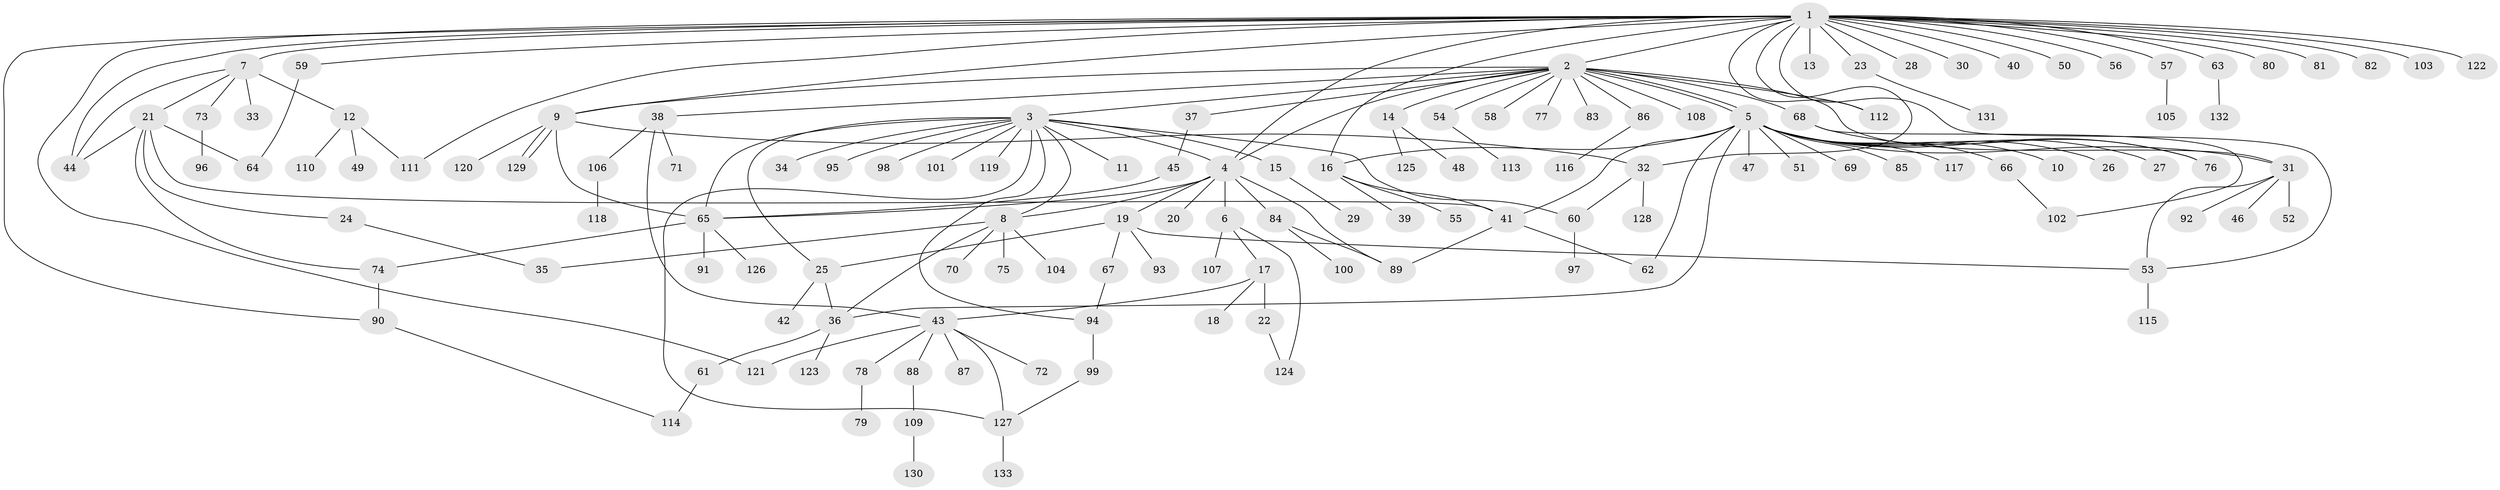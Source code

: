 // coarse degree distribution, {2: 0.14814814814814814, 5: 0.037037037037037035, 6: 0.018518518518518517, 1: 0.5, 3: 0.1111111111111111, 4: 0.07407407407407407, 8: 0.018518518518518517, 23: 0.018518518518518517, 14: 0.018518518518518517, 12: 0.018518518518518517, 11: 0.018518518518518517, 7: 0.018518518518518517}
// Generated by graph-tools (version 1.1) at 2025/36/03/04/25 23:36:48]
// undirected, 133 vertices, 172 edges
graph export_dot {
  node [color=gray90,style=filled];
  1;
  2;
  3;
  4;
  5;
  6;
  7;
  8;
  9;
  10;
  11;
  12;
  13;
  14;
  15;
  16;
  17;
  18;
  19;
  20;
  21;
  22;
  23;
  24;
  25;
  26;
  27;
  28;
  29;
  30;
  31;
  32;
  33;
  34;
  35;
  36;
  37;
  38;
  39;
  40;
  41;
  42;
  43;
  44;
  45;
  46;
  47;
  48;
  49;
  50;
  51;
  52;
  53;
  54;
  55;
  56;
  57;
  58;
  59;
  60;
  61;
  62;
  63;
  64;
  65;
  66;
  67;
  68;
  69;
  70;
  71;
  72;
  73;
  74;
  75;
  76;
  77;
  78;
  79;
  80;
  81;
  82;
  83;
  84;
  85;
  86;
  87;
  88;
  89;
  90;
  91;
  92;
  93;
  94;
  95;
  96;
  97;
  98;
  99;
  100;
  101;
  102;
  103;
  104;
  105;
  106;
  107;
  108;
  109;
  110;
  111;
  112;
  113;
  114;
  115;
  116;
  117;
  118;
  119;
  120;
  121;
  122;
  123;
  124;
  125;
  126;
  127;
  128;
  129;
  130;
  131;
  132;
  133;
  1 -- 2;
  1 -- 4;
  1 -- 7;
  1 -- 9;
  1 -- 13;
  1 -- 16;
  1 -- 23;
  1 -- 28;
  1 -- 30;
  1 -- 32;
  1 -- 40;
  1 -- 44;
  1 -- 50;
  1 -- 53;
  1 -- 56;
  1 -- 57;
  1 -- 59;
  1 -- 63;
  1 -- 80;
  1 -- 81;
  1 -- 82;
  1 -- 90;
  1 -- 103;
  1 -- 111;
  1 -- 112;
  1 -- 121;
  1 -- 122;
  2 -- 3;
  2 -- 4;
  2 -- 5;
  2 -- 5;
  2 -- 9;
  2 -- 14;
  2 -- 31;
  2 -- 37;
  2 -- 38;
  2 -- 54;
  2 -- 58;
  2 -- 68;
  2 -- 77;
  2 -- 83;
  2 -- 86;
  2 -- 108;
  2 -- 112;
  3 -- 4;
  3 -- 8;
  3 -- 11;
  3 -- 15;
  3 -- 25;
  3 -- 34;
  3 -- 60;
  3 -- 65;
  3 -- 94;
  3 -- 95;
  3 -- 98;
  3 -- 101;
  3 -- 119;
  3 -- 127;
  4 -- 6;
  4 -- 8;
  4 -- 19;
  4 -- 20;
  4 -- 65;
  4 -- 84;
  4 -- 89;
  5 -- 10;
  5 -- 16;
  5 -- 26;
  5 -- 27;
  5 -- 31;
  5 -- 36;
  5 -- 41;
  5 -- 47;
  5 -- 51;
  5 -- 62;
  5 -- 66;
  5 -- 69;
  5 -- 76;
  5 -- 85;
  5 -- 117;
  6 -- 17;
  6 -- 107;
  6 -- 124;
  7 -- 12;
  7 -- 21;
  7 -- 33;
  7 -- 44;
  7 -- 73;
  8 -- 35;
  8 -- 36;
  8 -- 70;
  8 -- 75;
  8 -- 104;
  9 -- 32;
  9 -- 65;
  9 -- 120;
  9 -- 129;
  9 -- 129;
  12 -- 49;
  12 -- 110;
  12 -- 111;
  14 -- 48;
  14 -- 125;
  15 -- 29;
  16 -- 39;
  16 -- 41;
  16 -- 55;
  17 -- 18;
  17 -- 22;
  17 -- 43;
  19 -- 25;
  19 -- 53;
  19 -- 67;
  19 -- 93;
  21 -- 24;
  21 -- 41;
  21 -- 44;
  21 -- 64;
  21 -- 74;
  22 -- 124;
  23 -- 131;
  24 -- 35;
  25 -- 36;
  25 -- 42;
  31 -- 46;
  31 -- 52;
  31 -- 53;
  31 -- 92;
  32 -- 60;
  32 -- 128;
  36 -- 61;
  36 -- 123;
  37 -- 45;
  38 -- 43;
  38 -- 71;
  38 -- 106;
  41 -- 62;
  41 -- 89;
  43 -- 72;
  43 -- 78;
  43 -- 87;
  43 -- 88;
  43 -- 121;
  43 -- 127;
  45 -- 65;
  53 -- 115;
  54 -- 113;
  57 -- 105;
  59 -- 64;
  60 -- 97;
  61 -- 114;
  63 -- 132;
  65 -- 74;
  65 -- 91;
  65 -- 126;
  66 -- 102;
  67 -- 94;
  68 -- 76;
  68 -- 102;
  73 -- 96;
  74 -- 90;
  78 -- 79;
  84 -- 89;
  84 -- 100;
  86 -- 116;
  88 -- 109;
  90 -- 114;
  94 -- 99;
  99 -- 127;
  106 -- 118;
  109 -- 130;
  127 -- 133;
}
